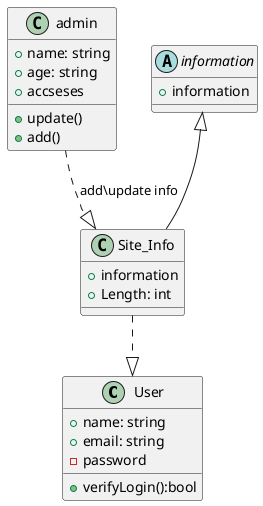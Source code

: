 @startuml

class User{
    +name: string
    +email: string 
    -password
    +verifyLogin():bool
}
class admin{
    +name: string
    +age: string
    +accseses 
    +update() 
    +add()
}

abstract information{
    +information 
}
class Site_Info{
    +information
    +Length: int
}
information <|-- Site_Info
Site_Info ..|> User
admin ..|> Site_Info:add\update info

@enduml